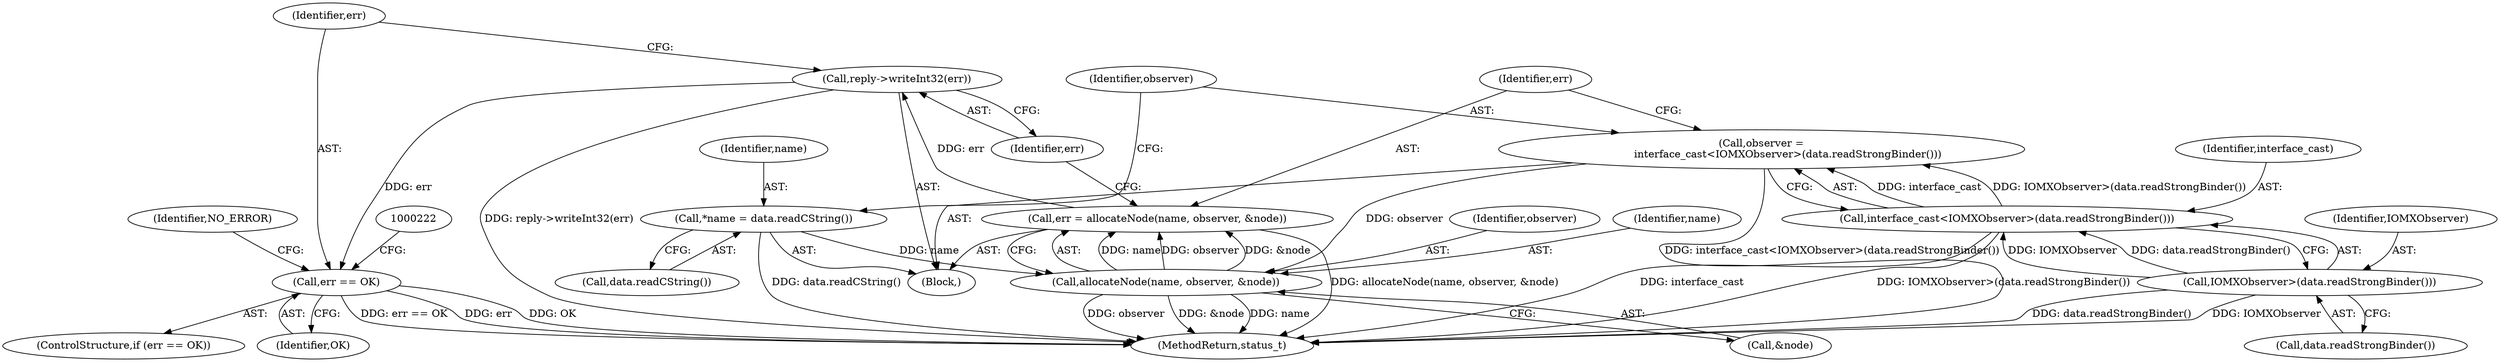 digraph "0_Android_0bb5ced60304da7f61478ffd359e7ba65d72f181@API" {
"1000213" [label="(Call,reply->writeInt32(err))"];
"1000206" [label="(Call,err = allocateNode(name, observer, &node))"];
"1000208" [label="(Call,allocateNode(name, observer, &node))"];
"1000193" [label="(Call,*name = data.readCString())"];
"1000197" [label="(Call,observer =\n                interface_cast<IOMXObserver>(data.readStrongBinder()))"];
"1000199" [label="(Call,interface_cast<IOMXObserver>(data.readStrongBinder()))"];
"1000201" [label="(Call,IOMXObserver>(data.readStrongBinder()))"];
"1000216" [label="(Call,err == OK)"];
"1000197" [label="(Call,observer =\n                interface_cast<IOMXObserver>(data.readStrongBinder()))"];
"1000198" [label="(Identifier,observer)"];
"1000194" [label="(Identifier,name)"];
"1000215" [label="(ControlStructure,if (err == OK))"];
"1000206" [label="(Call,err = allocateNode(name, observer, &node))"];
"1000225" [label="(Identifier,NO_ERROR)"];
"1000213" [label="(Call,reply->writeInt32(err))"];
"1000210" [label="(Identifier,observer)"];
"1000216" [label="(Call,err == OK)"];
"1000214" [label="(Identifier,err)"];
"1000203" [label="(Call,data.readStrongBinder())"];
"1000200" [label="(Identifier,interface_cast)"];
"1000211" [label="(Call,&node)"];
"1000217" [label="(Identifier,err)"];
"1000207" [label="(Identifier,err)"];
"1000187" [label="(Block,)"];
"1000202" [label="(Identifier,IOMXObserver)"];
"1000195" [label="(Call,data.readCString())"];
"1000201" [label="(Call,IOMXObserver>(data.readStrongBinder()))"];
"1000218" [label="(Identifier,OK)"];
"1000209" [label="(Identifier,name)"];
"1000208" [label="(Call,allocateNode(name, observer, &node))"];
"1000199" [label="(Call,interface_cast<IOMXObserver>(data.readStrongBinder()))"];
"1000193" [label="(Call,*name = data.readCString())"];
"1001353" [label="(MethodReturn,status_t)"];
"1000213" -> "1000187"  [label="AST: "];
"1000213" -> "1000214"  [label="CFG: "];
"1000214" -> "1000213"  [label="AST: "];
"1000217" -> "1000213"  [label="CFG: "];
"1000213" -> "1001353"  [label="DDG: reply->writeInt32(err)"];
"1000206" -> "1000213"  [label="DDG: err"];
"1000213" -> "1000216"  [label="DDG: err"];
"1000206" -> "1000187"  [label="AST: "];
"1000206" -> "1000208"  [label="CFG: "];
"1000207" -> "1000206"  [label="AST: "];
"1000208" -> "1000206"  [label="AST: "];
"1000214" -> "1000206"  [label="CFG: "];
"1000206" -> "1001353"  [label="DDG: allocateNode(name, observer, &node)"];
"1000208" -> "1000206"  [label="DDG: name"];
"1000208" -> "1000206"  [label="DDG: observer"];
"1000208" -> "1000206"  [label="DDG: &node"];
"1000208" -> "1000211"  [label="CFG: "];
"1000209" -> "1000208"  [label="AST: "];
"1000210" -> "1000208"  [label="AST: "];
"1000211" -> "1000208"  [label="AST: "];
"1000208" -> "1001353"  [label="DDG: name"];
"1000208" -> "1001353"  [label="DDG: observer"];
"1000208" -> "1001353"  [label="DDG: &node"];
"1000193" -> "1000208"  [label="DDG: name"];
"1000197" -> "1000208"  [label="DDG: observer"];
"1000193" -> "1000187"  [label="AST: "];
"1000193" -> "1000195"  [label="CFG: "];
"1000194" -> "1000193"  [label="AST: "];
"1000195" -> "1000193"  [label="AST: "];
"1000198" -> "1000193"  [label="CFG: "];
"1000193" -> "1001353"  [label="DDG: data.readCString()"];
"1000197" -> "1000187"  [label="AST: "];
"1000197" -> "1000199"  [label="CFG: "];
"1000198" -> "1000197"  [label="AST: "];
"1000199" -> "1000197"  [label="AST: "];
"1000207" -> "1000197"  [label="CFG: "];
"1000197" -> "1001353"  [label="DDG: interface_cast<IOMXObserver>(data.readStrongBinder())"];
"1000199" -> "1000197"  [label="DDG: interface_cast"];
"1000199" -> "1000197"  [label="DDG: IOMXObserver>(data.readStrongBinder())"];
"1000199" -> "1000201"  [label="CFG: "];
"1000200" -> "1000199"  [label="AST: "];
"1000201" -> "1000199"  [label="AST: "];
"1000199" -> "1001353"  [label="DDG: IOMXObserver>(data.readStrongBinder())"];
"1000199" -> "1001353"  [label="DDG: interface_cast"];
"1000201" -> "1000199"  [label="DDG: IOMXObserver"];
"1000201" -> "1000199"  [label="DDG: data.readStrongBinder()"];
"1000201" -> "1000203"  [label="CFG: "];
"1000202" -> "1000201"  [label="AST: "];
"1000203" -> "1000201"  [label="AST: "];
"1000201" -> "1001353"  [label="DDG: data.readStrongBinder()"];
"1000201" -> "1001353"  [label="DDG: IOMXObserver"];
"1000216" -> "1000215"  [label="AST: "];
"1000216" -> "1000218"  [label="CFG: "];
"1000217" -> "1000216"  [label="AST: "];
"1000218" -> "1000216"  [label="AST: "];
"1000222" -> "1000216"  [label="CFG: "];
"1000225" -> "1000216"  [label="CFG: "];
"1000216" -> "1001353"  [label="DDG: err == OK"];
"1000216" -> "1001353"  [label="DDG: err"];
"1000216" -> "1001353"  [label="DDG: OK"];
}

